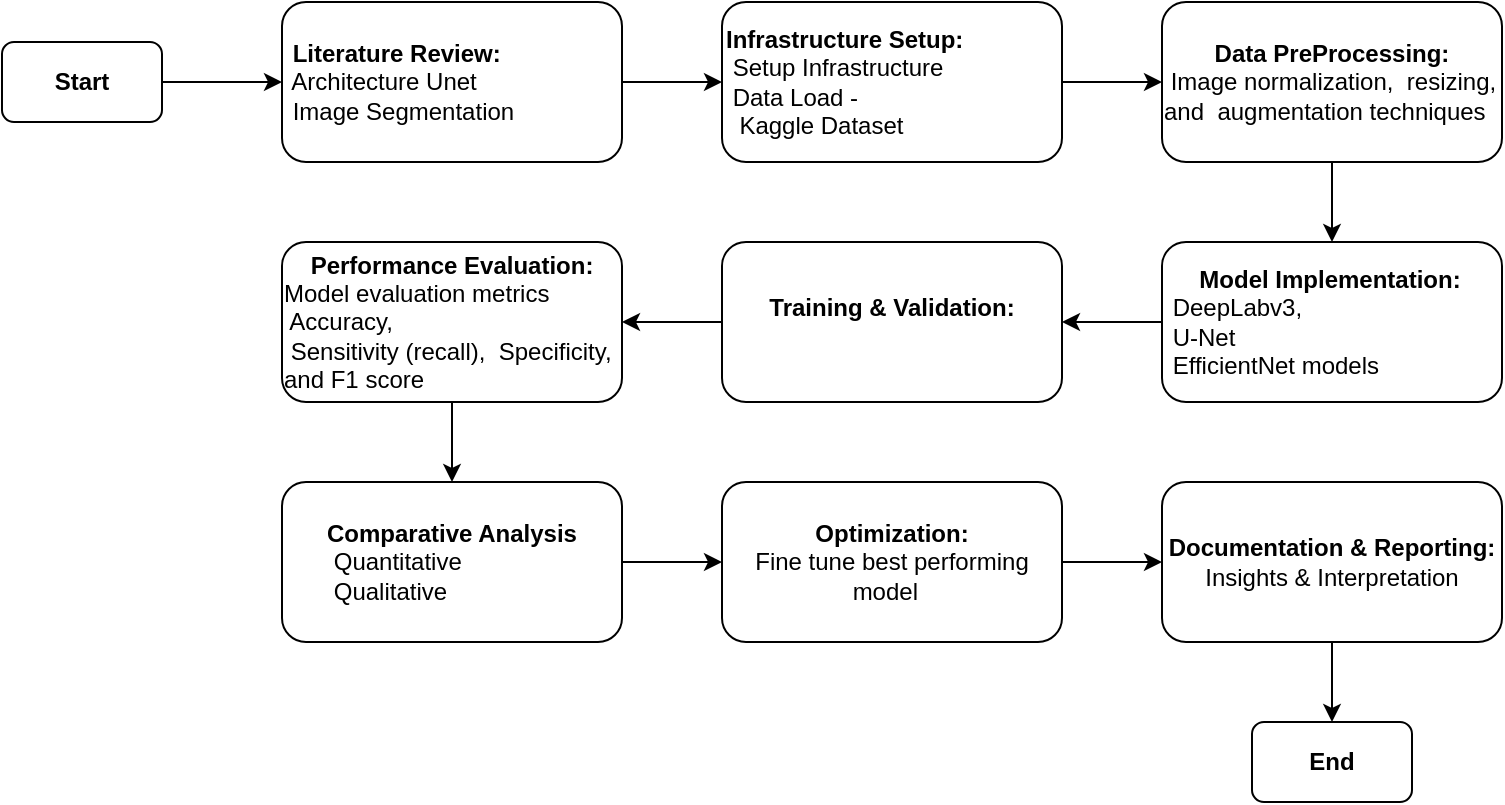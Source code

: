 <mxfile version="15.9.6" type="github">
  <diagram id="y4YXe84zRx1chiUyvBD6" name="Page-1">
    <mxGraphModel dx="1038" dy="540" grid="0" gridSize="10" guides="1" tooltips="1" connect="1" arrows="1" fold="1" page="1" pageScale="1" pageWidth="850" pageHeight="1100" math="0" shadow="0">
      <root>
        <mxCell id="0" />
        <mxCell id="1" parent="0" />
        <mxCell id="dQXhIldzLiZbOScr7s7O-3" style="edgeStyle=orthogonalEdgeStyle;rounded=0;orthogonalLoop=1;jettySize=auto;html=1;entryX=0;entryY=0.5;entryDx=0;entryDy=0;" edge="1" parent="1" source="dQXhIldzLiZbOScr7s7O-1" target="dQXhIldzLiZbOScr7s7O-2">
          <mxGeometry relative="1" as="geometry" />
        </mxCell>
        <mxCell id="dQXhIldzLiZbOScr7s7O-1" value="&lt;b&gt;Start&lt;/b&gt;" style="rounded=1;whiteSpace=wrap;html=1;" vertex="1" parent="1">
          <mxGeometry x="30" y="60" width="80" height="40" as="geometry" />
        </mxCell>
        <mxCell id="dQXhIldzLiZbOScr7s7O-13" style="edgeStyle=orthogonalEdgeStyle;rounded=0;orthogonalLoop=1;jettySize=auto;html=1;entryX=0;entryY=0.5;entryDx=0;entryDy=0;fontSize=12;" edge="1" parent="1" source="dQXhIldzLiZbOScr7s7O-2" target="dQXhIldzLiZbOScr7s7O-4">
          <mxGeometry relative="1" as="geometry" />
        </mxCell>
        <mxCell id="dQXhIldzLiZbOScr7s7O-2" value="&lt;div style=&quot;text-align: center&quot;&gt;&lt;b&gt;Literature Review:&lt;/b&gt;&lt;span&gt;&amp;nbsp;&lt;/span&gt;&lt;/div&gt;&lt;span style=&quot;white-space: pre&quot;&gt;	&lt;/span&gt;Architecture Unet&lt;br&gt;&lt;span style=&quot;white-space: pre&quot;&gt;	&lt;/span&gt;Image Segmentation" style="rounded=1;whiteSpace=wrap;html=1;align=left;" vertex="1" parent="1">
          <mxGeometry x="170" y="40" width="170" height="80" as="geometry" />
        </mxCell>
        <mxCell id="dQXhIldzLiZbOScr7s7O-14" style="edgeStyle=orthogonalEdgeStyle;rounded=0;orthogonalLoop=1;jettySize=auto;html=1;entryX=0;entryY=0.5;entryDx=0;entryDy=0;fontSize=12;" edge="1" parent="1" source="dQXhIldzLiZbOScr7s7O-4" target="dQXhIldzLiZbOScr7s7O-5">
          <mxGeometry relative="1" as="geometry" />
        </mxCell>
        <mxCell id="dQXhIldzLiZbOScr7s7O-4" value="&lt;div style=&quot;text-align: center&quot;&gt;&lt;span&gt;&lt;b&gt;Infrastructure Setup:&lt;/b&gt;&lt;/span&gt;&lt;/div&gt;&lt;div&gt;&lt;span&gt;&lt;span style=&quot;white-space: pre&quot;&gt;	&lt;/span&gt;Setup Infrastructure&lt;/span&gt;&lt;/div&gt;&lt;div&gt;&lt;span style=&quot;white-space: pre&quot;&gt;	&lt;/span&gt;Data Load -&amp;nbsp;&lt;/div&gt;&lt;div&gt;&lt;span style=&quot;white-space: pre&quot;&gt;	&lt;/span&gt;&lt;span style=&quot;white-space: pre&quot;&gt;	&lt;/span&gt;Kaggle Dataset&lt;/div&gt;" style="rounded=1;whiteSpace=wrap;html=1;align=left;" vertex="1" parent="1">
          <mxGeometry x="390" y="40" width="170" height="80" as="geometry" />
        </mxCell>
        <mxCell id="dQXhIldzLiZbOScr7s7O-15" style="edgeStyle=orthogonalEdgeStyle;rounded=0;orthogonalLoop=1;jettySize=auto;html=1;entryX=0.5;entryY=0;entryDx=0;entryDy=0;fontSize=12;" edge="1" parent="1" source="dQXhIldzLiZbOScr7s7O-5" target="dQXhIldzLiZbOScr7s7O-6">
          <mxGeometry relative="1" as="geometry" />
        </mxCell>
        <mxCell id="dQXhIldzLiZbOScr7s7O-5" value="&lt;div&gt;&lt;span&gt;&lt;b&gt;Data PreProcessing:&lt;/b&gt;&lt;/span&gt;&lt;/div&gt;&lt;div style=&quot;text-align: left&quot;&gt;&lt;span&gt;&lt;span style=&quot;white-space: pre&quot;&gt;	&lt;/span&gt;Image normalization, &lt;span style=&quot;white-space: pre&quot;&gt;	&lt;/span&gt;resizing, and &lt;span style=&quot;white-space: pre&quot;&gt;	&lt;/span&gt;augmentation techniques&lt;br&gt;&lt;/span&gt;&lt;/div&gt;" style="rounded=1;whiteSpace=wrap;html=1;align=center;" vertex="1" parent="1">
          <mxGeometry x="610" y="40" width="170" height="80" as="geometry" />
        </mxCell>
        <mxCell id="dQXhIldzLiZbOScr7s7O-16" style="edgeStyle=orthogonalEdgeStyle;rounded=0;orthogonalLoop=1;jettySize=auto;html=1;entryX=1;entryY=0.5;entryDx=0;entryDy=0;fontSize=12;" edge="1" parent="1" source="dQXhIldzLiZbOScr7s7O-6" target="dQXhIldzLiZbOScr7s7O-7">
          <mxGeometry relative="1" as="geometry" />
        </mxCell>
        <mxCell id="dQXhIldzLiZbOScr7s7O-6" value="&lt;div style=&quot;text-align: center&quot;&gt;&lt;b&gt;&amp;nbsp; &amp;nbsp; &amp;nbsp;Model Implementation:&lt;/b&gt;&lt;/div&gt;&lt;div&gt;&lt;span style=&quot;white-space: pre&quot;&gt;	&lt;/span&gt;DeepLabv3,&amp;nbsp;&lt;/div&gt;&lt;div&gt;&lt;span style=&quot;white-space: pre&quot;&gt;	&lt;/span&gt;U-Net&lt;/div&gt;&lt;div&gt;&lt;span style=&quot;white-space: pre&quot;&gt;	&lt;/span&gt;EfficientNet models&lt;/div&gt;" style="rounded=1;whiteSpace=wrap;html=1;align=left;" vertex="1" parent="1">
          <mxGeometry x="610" y="160" width="170" height="80" as="geometry" />
        </mxCell>
        <mxCell id="dQXhIldzLiZbOScr7s7O-17" style="edgeStyle=orthogonalEdgeStyle;rounded=0;orthogonalLoop=1;jettySize=auto;html=1;entryX=1;entryY=0.5;entryDx=0;entryDy=0;fontSize=12;" edge="1" parent="1" source="dQXhIldzLiZbOScr7s7O-7" target="dQXhIldzLiZbOScr7s7O-8">
          <mxGeometry relative="1" as="geometry" />
        </mxCell>
        <mxCell id="dQXhIldzLiZbOScr7s7O-7" value="&lt;div&gt;&lt;b&gt;Training &amp;amp; Validation:&lt;/b&gt;&lt;/div&gt;&lt;div&gt;&lt;br&gt;&lt;/div&gt;" style="rounded=1;whiteSpace=wrap;html=1;align=center;" vertex="1" parent="1">
          <mxGeometry x="390" y="160" width="170" height="80" as="geometry" />
        </mxCell>
        <mxCell id="dQXhIldzLiZbOScr7s7O-18" style="edgeStyle=orthogonalEdgeStyle;rounded=0;orthogonalLoop=1;jettySize=auto;html=1;entryX=0.5;entryY=0;entryDx=0;entryDy=0;fontSize=12;" edge="1" parent="1" source="dQXhIldzLiZbOScr7s7O-8" target="dQXhIldzLiZbOScr7s7O-9">
          <mxGeometry relative="1" as="geometry" />
        </mxCell>
        <mxCell id="dQXhIldzLiZbOScr7s7O-8" value="&lt;div&gt;&lt;b&gt;Performance Evaluation:&lt;/b&gt;&lt;br&gt;&lt;/div&gt;&lt;div style=&quot;text-align: left&quot;&gt;Model evaluation metrics&lt;/div&gt;&lt;div style=&quot;text-align: left&quot;&gt;&lt;span style=&quot;white-space: pre&quot;&gt;	&lt;/span&gt;Accuracy,&amp;nbsp;&lt;/div&gt;&lt;div style=&quot;text-align: left&quot;&gt;&lt;span style=&quot;white-space: pre&quot;&gt;	&lt;/span&gt;Sensitivity (recall), &lt;span style=&quot;white-space: pre&quot;&gt;	&lt;/span&gt;Specificity, and F1 score&lt;br&gt;&lt;/div&gt;" style="rounded=1;whiteSpace=wrap;html=1;align=center;" vertex="1" parent="1">
          <mxGeometry x="170" y="160" width="170" height="80" as="geometry" />
        </mxCell>
        <mxCell id="dQXhIldzLiZbOScr7s7O-19" style="edgeStyle=orthogonalEdgeStyle;rounded=0;orthogonalLoop=1;jettySize=auto;html=1;entryX=0;entryY=0.5;entryDx=0;entryDy=0;fontSize=12;" edge="1" parent="1" source="dQXhIldzLiZbOScr7s7O-9" target="dQXhIldzLiZbOScr7s7O-10">
          <mxGeometry relative="1" as="geometry" />
        </mxCell>
        <mxCell id="dQXhIldzLiZbOScr7s7O-9" value="&lt;div&gt;&lt;span style=&quot;text-align: left&quot;&gt;&lt;b&gt;Comparative Analysis&lt;/b&gt;&lt;/span&gt;&lt;br&gt;&lt;/div&gt;&lt;div style=&quot;text-align: left&quot;&gt;&lt;span style=&quot;white-space: pre&quot;&gt;	&lt;/span&gt;Quantitative&lt;/div&gt;&lt;div style=&quot;text-align: left&quot;&gt;&lt;span style=&quot;white-space: pre&quot;&gt;	&lt;/span&gt;Qualitative &lt;span style=&quot;white-space: pre&quot;&gt;	&lt;/span&gt;&lt;/div&gt;" style="rounded=1;whiteSpace=wrap;html=1;align=center;" vertex="1" parent="1">
          <mxGeometry x="170" y="280" width="170" height="80" as="geometry" />
        </mxCell>
        <mxCell id="dQXhIldzLiZbOScr7s7O-20" style="edgeStyle=orthogonalEdgeStyle;rounded=0;orthogonalLoop=1;jettySize=auto;html=1;entryX=0;entryY=0.5;entryDx=0;entryDy=0;fontSize=12;" edge="1" parent="1" source="dQXhIldzLiZbOScr7s7O-10" target="dQXhIldzLiZbOScr7s7O-11">
          <mxGeometry relative="1" as="geometry" />
        </mxCell>
        <mxCell id="dQXhIldzLiZbOScr7s7O-10" value="&lt;div&gt;&lt;b&gt;Optimization:&lt;/b&gt;&lt;/div&gt;&lt;div&gt;Fine tune best performing model&lt;span style=&quot;text-align: left&quot;&gt;&amp;nbsp;&lt;/span&gt;&lt;span style=&quot;text-align: left ; white-space: pre&quot;&gt;	&lt;/span&gt;&lt;/div&gt;" style="rounded=1;whiteSpace=wrap;html=1;align=center;" vertex="1" parent="1">
          <mxGeometry x="390" y="280" width="170" height="80" as="geometry" />
        </mxCell>
        <mxCell id="dQXhIldzLiZbOScr7s7O-21" style="edgeStyle=orthogonalEdgeStyle;rounded=0;orthogonalLoop=1;jettySize=auto;html=1;entryX=0.5;entryY=0;entryDx=0;entryDy=0;fontSize=12;" edge="1" parent="1" source="dQXhIldzLiZbOScr7s7O-11" target="dQXhIldzLiZbOScr7s7O-12">
          <mxGeometry relative="1" as="geometry" />
        </mxCell>
        <mxCell id="dQXhIldzLiZbOScr7s7O-11" value="&lt;div&gt;&lt;b&gt;Documentation &amp;amp; Reporting:&lt;/b&gt;&lt;/div&gt;&lt;div&gt;Insights &amp;amp; Interpretation&lt;/div&gt;" style="rounded=1;whiteSpace=wrap;html=1;align=center;" vertex="1" parent="1">
          <mxGeometry x="610" y="280" width="170" height="80" as="geometry" />
        </mxCell>
        <mxCell id="dQXhIldzLiZbOScr7s7O-12" value="&lt;b&gt;End&lt;/b&gt;" style="rounded=1;whiteSpace=wrap;html=1;" vertex="1" parent="1">
          <mxGeometry x="655" y="400" width="80" height="40" as="geometry" />
        </mxCell>
      </root>
    </mxGraphModel>
  </diagram>
</mxfile>
